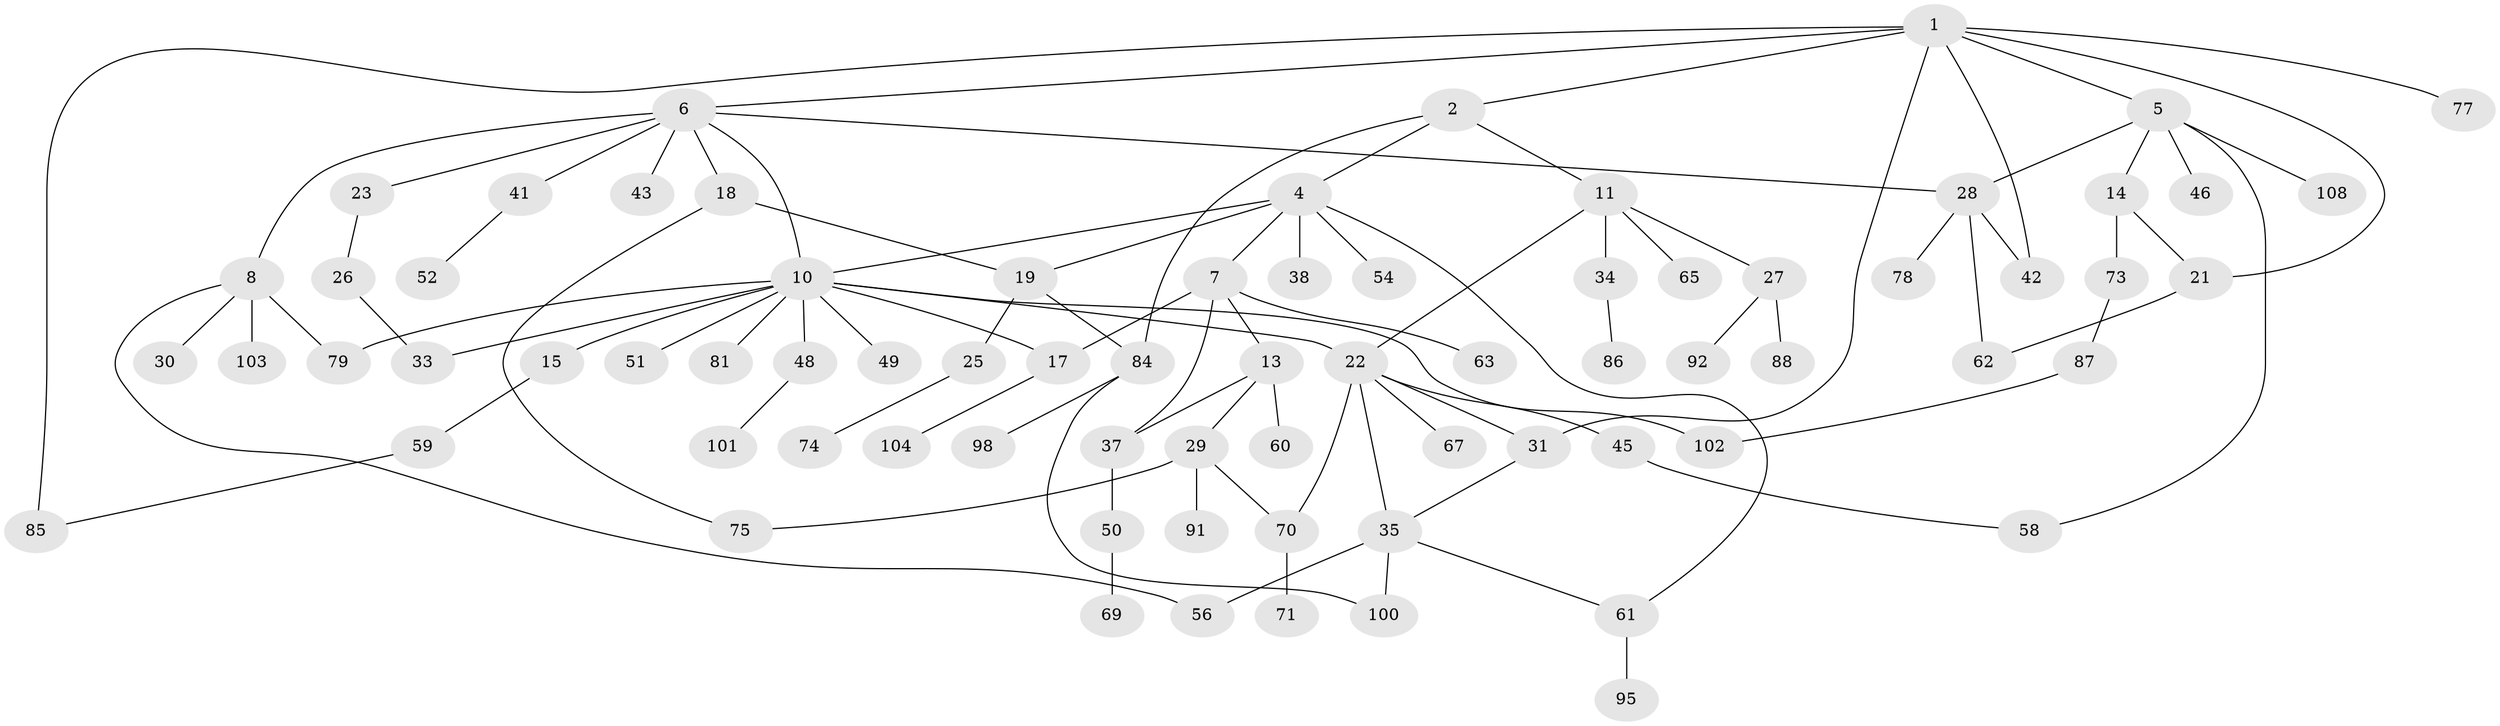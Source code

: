 // original degree distribution, {6: 0.046296296296296294, 4: 0.12962962962962962, 3: 0.1574074074074074, 2: 0.2962962962962963, 8: 0.009259259259259259, 1: 0.3333333333333333, 5: 0.027777777777777776}
// Generated by graph-tools (version 1.1) at 2025/10/02/27/25 16:10:54]
// undirected, 75 vertices, 96 edges
graph export_dot {
graph [start="1"]
  node [color=gray90,style=filled];
  1 [super="+3"];
  2;
  4 [super="+47"];
  5 [super="+76"];
  6 [super="+9"];
  7 [super="+36"];
  8 [super="+12"];
  10 [super="+20"];
  11 [super="+107"];
  13 [super="+16"];
  14 [super="+72"];
  15 [super="+82"];
  17 [super="+32"];
  18;
  19 [super="+24"];
  21 [super="+68"];
  22 [super="+57"];
  23;
  25 [super="+80"];
  26 [super="+90"];
  27;
  28 [super="+44"];
  29 [super="+66"];
  30;
  31;
  33 [super="+83"];
  34 [super="+96"];
  35 [super="+40"];
  37 [super="+39"];
  38;
  41;
  42 [super="+89"];
  43;
  45 [super="+53"];
  46;
  48 [super="+55"];
  49;
  50 [super="+64"];
  51;
  52;
  54;
  56 [super="+97"];
  58;
  59;
  60;
  61 [super="+93"];
  62;
  63;
  65 [super="+106"];
  67 [super="+105"];
  69;
  70 [super="+99"];
  71;
  73;
  74;
  75;
  77;
  78 [super="+94"];
  79;
  81;
  84;
  85;
  86;
  87;
  88;
  91;
  92;
  95;
  98;
  100;
  101;
  102;
  103;
  104;
  108;
  1 -- 2;
  1 -- 31;
  1 -- 77;
  1 -- 85;
  1 -- 42;
  1 -- 5;
  1 -- 6;
  1 -- 21;
  2 -- 4;
  2 -- 11;
  2 -- 84;
  4 -- 7;
  4 -- 38;
  4 -- 54;
  4 -- 10;
  4 -- 61;
  4 -- 19;
  5 -- 14;
  5 -- 46;
  5 -- 108;
  5 -- 58;
  5 -- 28;
  6 -- 8;
  6 -- 23;
  6 -- 28;
  6 -- 43;
  6 -- 41;
  6 -- 10;
  6 -- 18;
  7 -- 13;
  7 -- 17;
  7 -- 63;
  7 -- 37;
  8 -- 103;
  8 -- 30;
  8 -- 79;
  8 -- 56;
  10 -- 15;
  10 -- 48;
  10 -- 81;
  10 -- 102;
  10 -- 33;
  10 -- 79;
  10 -- 17;
  10 -- 49;
  10 -- 51;
  10 -- 22;
  11 -- 27;
  11 -- 34;
  11 -- 65;
  11 -- 22;
  13 -- 29;
  13 -- 60;
  13 -- 37;
  14 -- 21;
  14 -- 73;
  15 -- 59 [weight=2];
  17 -- 104;
  18 -- 19;
  18 -- 75;
  19 -- 25;
  19 -- 84;
  21 -- 62;
  22 -- 45;
  22 -- 67;
  22 -- 35;
  22 -- 70;
  22 -- 31;
  23 -- 26;
  25 -- 74;
  26 -- 33;
  27 -- 88;
  27 -- 92;
  28 -- 42;
  28 -- 78;
  28 -- 62;
  29 -- 91;
  29 -- 75;
  29 -- 70;
  31 -- 35;
  34 -- 86;
  35 -- 56;
  35 -- 100;
  35 -- 61;
  37 -- 50;
  41 -- 52;
  45 -- 58;
  48 -- 101;
  50 -- 69;
  59 -- 85;
  61 -- 95;
  70 -- 71;
  73 -- 87;
  84 -- 98;
  84 -- 100;
  87 -- 102;
}
